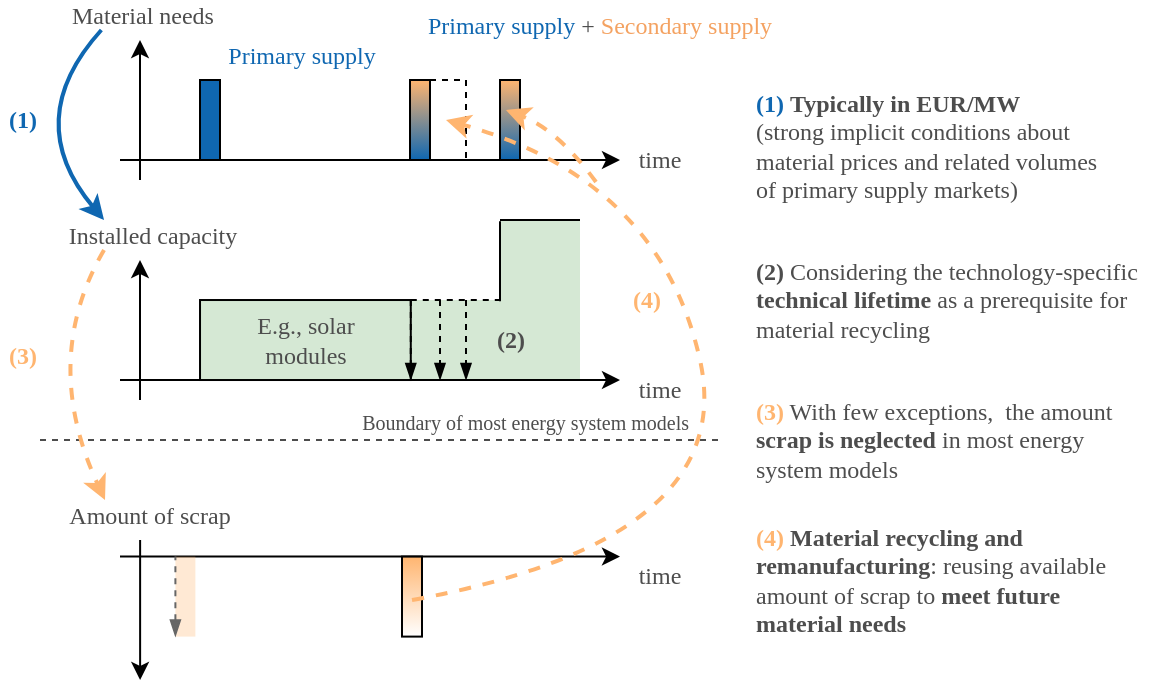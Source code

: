 <mxfile version="24.7.7">
  <diagram name="Seite-1" id="o9fkLvlloM0rShOAF0X_">
    <mxGraphModel dx="1193" dy="391" grid="1" gridSize="10" guides="1" tooltips="1" connect="1" arrows="1" fold="1" page="1" pageScale="1" pageWidth="827" pageHeight="1169" math="0" shadow="0">
      <root>
        <mxCell id="0" />
        <mxCell id="1" parent="0" />
        <mxCell id="iu8fWCgmAVUOtX-tMm2f-44" value="" style="rounded=0;whiteSpace=wrap;html=1;rotation=-90;gradientColor=#0F67B1;gradientDirection=west;fillColor=#FFB570;" parent="1" vertex="1">
          <mxGeometry x="325" y="75" width="40" height="10" as="geometry" />
        </mxCell>
        <mxCell id="iu8fWCgmAVUOtX-tMm2f-43" value="" style="rounded=0;whiteSpace=wrap;html=1;rotation=-90;fillColor=#D5E8D4;strokeColor=none;" parent="1" vertex="1">
          <mxGeometry x="310" y="150.01" width="40" height="80" as="geometry" />
        </mxCell>
        <mxCell id="iu8fWCgmAVUOtX-tMm2f-42" value="" style="rounded=0;whiteSpace=wrap;html=1;rotation=-180;fillColor=#D5E8D4;strokeColor=none;" parent="1" vertex="1">
          <mxGeometry x="340" y="130" width="40" height="80" as="geometry" />
        </mxCell>
        <mxCell id="iu8fWCgmAVUOtX-tMm2f-1" value="" style="endArrow=classic;html=1;rounded=0;endFill=1;" parent="1" edge="1">
          <mxGeometry width="50" height="50" relative="1" as="geometry">
            <mxPoint x="160" y="110" as="sourcePoint" />
            <mxPoint x="160" y="40" as="targetPoint" />
          </mxGeometry>
        </mxCell>
        <mxCell id="iu8fWCgmAVUOtX-tMm2f-2" value="" style="endArrow=classic;html=1;rounded=0;" parent="1" edge="1">
          <mxGeometry width="50" height="50" relative="1" as="geometry">
            <mxPoint x="150" y="100" as="sourcePoint" />
            <mxPoint x="400" y="100" as="targetPoint" />
          </mxGeometry>
        </mxCell>
        <mxCell id="iu8fWCgmAVUOtX-tMm2f-3" value="" style="endArrow=classic;html=1;rounded=0;endFill=1;" parent="1" edge="1">
          <mxGeometry width="50" height="50" relative="1" as="geometry">
            <mxPoint x="160" y="220" as="sourcePoint" />
            <mxPoint x="160" y="150" as="targetPoint" />
          </mxGeometry>
        </mxCell>
        <mxCell id="iu8fWCgmAVUOtX-tMm2f-4" value="" style="endArrow=classic;html=1;rounded=0;" parent="1" edge="1">
          <mxGeometry width="50" height="50" relative="1" as="geometry">
            <mxPoint x="150" y="210" as="sourcePoint" />
            <mxPoint x="400" y="210" as="targetPoint" />
          </mxGeometry>
        </mxCell>
        <mxCell id="iu8fWCgmAVUOtX-tMm2f-5" value="" style="endArrow=classic;html=1;rounded=0;" parent="1" edge="1">
          <mxGeometry width="50" height="50" relative="1" as="geometry">
            <mxPoint x="160.06" y="290" as="sourcePoint" />
            <mxPoint x="160.06" y="360" as="targetPoint" />
          </mxGeometry>
        </mxCell>
        <mxCell id="iu8fWCgmAVUOtX-tMm2f-6" value="" style="endArrow=classic;html=1;rounded=0;" parent="1" edge="1">
          <mxGeometry width="50" height="50" relative="1" as="geometry">
            <mxPoint x="150" y="298.3" as="sourcePoint" />
            <mxPoint x="400" y="298.3" as="targetPoint" />
          </mxGeometry>
        </mxCell>
        <mxCell id="iu8fWCgmAVUOtX-tMm2f-7" value="&lt;font color=&quot;#4d4d4d&quot; face=&quot;Georgia&quot;&gt;time&lt;/font&gt;" style="text;html=1;align=center;verticalAlign=middle;whiteSpace=wrap;rounded=0;" parent="1" vertex="1">
          <mxGeometry x="400" y="85" width="40" height="30" as="geometry" />
        </mxCell>
        <mxCell id="iu8fWCgmAVUOtX-tMm2f-10" value="&lt;font style=&quot;font-size: 12px;&quot; color=&quot;#4d4d4d&quot;&gt;&lt;font style=&quot;font-size: 12px;&quot; face=&quot;Georgia&quot;&gt;Material&amp;nbsp;&lt;/font&gt;&lt;span style=&quot;background-color: initial; font-family: Georgia;&quot;&gt;needs&lt;/span&gt;&lt;/font&gt;" style="text;html=1;align=center;verticalAlign=middle;whiteSpace=wrap;rounded=0;rotation=0;" parent="1" vertex="1">
          <mxGeometry x="120" y="20" width="82.7" height="15" as="geometry" />
        </mxCell>
        <mxCell id="iu8fWCgmAVUOtX-tMm2f-11" value="" style="rounded=0;whiteSpace=wrap;html=1;rotation=-90;gradientColor=none;gradientDirection=radial;fillColor=#0F67B1;" parent="1" vertex="1">
          <mxGeometry x="175" y="75" width="40" height="10" as="geometry" />
        </mxCell>
        <mxCell id="iu8fWCgmAVUOtX-tMm2f-12" value="" style="rounded=0;whiteSpace=wrap;html=1;rotation=-90;fillColor=#D5E8D4;" parent="1" vertex="1">
          <mxGeometry x="222.7" y="137.32" width="40" height="105.38" as="geometry" />
        </mxCell>
        <mxCell id="iu8fWCgmAVUOtX-tMm2f-13" value="" style="endArrow=none;html=1;rounded=0;exitX=1;exitY=1;exitDx=0;exitDy=0;dashed=1;" parent="1" source="iu8fWCgmAVUOtX-tMm2f-12" edge="1">
          <mxGeometry width="50" height="50" relative="1" as="geometry">
            <mxPoint x="400" y="210" as="sourcePoint" />
            <mxPoint x="340" y="170" as="targetPoint" />
          </mxGeometry>
        </mxCell>
        <mxCell id="iu8fWCgmAVUOtX-tMm2f-14" value="" style="endArrow=blockThin;html=1;rounded=0;dashed=1;endFill=1;" parent="1" edge="1">
          <mxGeometry width="50" height="50" relative="1" as="geometry">
            <mxPoint x="323" y="170" as="sourcePoint" />
            <mxPoint x="323" y="210" as="targetPoint" />
          </mxGeometry>
        </mxCell>
        <mxCell id="iu8fWCgmAVUOtX-tMm2f-17" value="" style="endArrow=blockThin;html=1;rounded=0;dashed=1;endFill=1;" parent="1" edge="1">
          <mxGeometry width="50" height="50" relative="1" as="geometry">
            <mxPoint x="310" y="170.01" as="sourcePoint" />
            <mxPoint x="310" y="210.01" as="targetPoint" />
          </mxGeometry>
        </mxCell>
        <mxCell id="iu8fWCgmAVUOtX-tMm2f-18" value="" style="endArrow=blockThin;html=1;rounded=0;dashed=1;exitX=1;exitY=1;exitDx=0;exitDy=0;entryX=0;entryY=1;entryDx=0;entryDy=0;endFill=1;" parent="1" source="iu8fWCgmAVUOtX-tMm2f-12" target="iu8fWCgmAVUOtX-tMm2f-12" edge="1">
          <mxGeometry width="50" height="50" relative="1" as="geometry">
            <mxPoint x="295" y="170.01" as="sourcePoint" />
            <mxPoint x="295" y="210.01" as="targetPoint" />
          </mxGeometry>
        </mxCell>
        <mxCell id="iu8fWCgmAVUOtX-tMm2f-19" value="" style="rounded=0;whiteSpace=wrap;html=1;rotation=-90;fillColor=#FFFFFF;gradientColor=#FFB570;gradientDirection=east;" parent="1" vertex="1">
          <mxGeometry x="276" y="313.3" width="40" height="10" as="geometry" />
        </mxCell>
        <mxCell id="iu8fWCgmAVUOtX-tMm2f-20" value="" style="rounded=0;whiteSpace=wrap;html=1;rotation=-90;fillColor=#FFB570;dashed=1;opacity=30;strokeColor=none;" parent="1" vertex="1">
          <mxGeometry x="162.7" y="313.3" width="40" height="10" as="geometry" />
        </mxCell>
        <mxCell id="iu8fWCgmAVUOtX-tMm2f-23" value="" style="endArrow=none;html=1;rounded=0;" parent="1" edge="1">
          <mxGeometry width="50" height="50" relative="1" as="geometry">
            <mxPoint x="340" y="170.64" as="sourcePoint" />
            <mxPoint x="340" y="130.64" as="targetPoint" />
          </mxGeometry>
        </mxCell>
        <mxCell id="iu8fWCgmAVUOtX-tMm2f-25" value="" style="rounded=0;whiteSpace=wrap;html=1;rotation=-90;gradientColor=#0F67B1;gradientDirection=west;fillColor=#FFB570;" parent="1" vertex="1">
          <mxGeometry x="280" y="75" width="40" height="10" as="geometry" />
        </mxCell>
        <mxCell id="iu8fWCgmAVUOtX-tMm2f-27" value="" style="endArrow=none;html=1;rounded=0;exitX=1;exitY=1;exitDx=0;exitDy=0;dashed=1;" parent="1" edge="1">
          <mxGeometry width="50" height="50" relative="1" as="geometry">
            <mxPoint x="305" y="60" as="sourcePoint" />
            <mxPoint x="320" y="60" as="targetPoint" />
          </mxGeometry>
        </mxCell>
        <mxCell id="iu8fWCgmAVUOtX-tMm2f-28" value="" style="endArrow=none;html=1;rounded=0;dashed=1;" parent="1" edge="1">
          <mxGeometry width="50" height="50" relative="1" as="geometry">
            <mxPoint x="323" y="60" as="sourcePoint" />
            <mxPoint x="323" y="100" as="targetPoint" />
            <Array as="points">
              <mxPoint x="323" y="80" />
            </Array>
          </mxGeometry>
        </mxCell>
        <mxCell id="iu8fWCgmAVUOtX-tMm2f-29" value="" style="endArrow=none;html=1;rounded=0;exitX=0;exitY=1;exitDx=0;exitDy=0;entryX=1;entryY=1;entryDx=0;entryDy=0;dashed=1;strokeColor=#666666;jumpSize=0;strokeWidth=1;endFill=0;startArrow=blockThin;startFill=1;" parent="1" edge="1">
          <mxGeometry width="50" height="50" relative="1" as="geometry">
            <mxPoint x="177.7" y="338.3" as="sourcePoint" />
            <mxPoint x="177.7" y="298.3" as="targetPoint" />
          </mxGeometry>
        </mxCell>
        <mxCell id="iu8fWCgmAVUOtX-tMm2f-30" value="&lt;font style=&quot;font-size: 12px;&quot; color=&quot;#4d4d4d&quot; face=&quot;Georgia&quot;&gt;Installed capacity&lt;/font&gt;" style="text;html=1;align=center;verticalAlign=middle;whiteSpace=wrap;rounded=0;rotation=0;" parent="1" vertex="1">
          <mxGeometry x="117.7" y="130" width="97.3" height="15" as="geometry" />
        </mxCell>
        <mxCell id="iu8fWCgmAVUOtX-tMm2f-31" value="&lt;font style=&quot;font-size: 12px;&quot; color=&quot;#4d4d4d&quot; face=&quot;Georgia&quot;&gt;Amount of scrap&lt;/font&gt;" style="text;html=1;align=center;verticalAlign=middle;whiteSpace=wrap;rounded=0;rotation=0;" parent="1" vertex="1">
          <mxGeometry x="120" y="270" width="90" height="15" as="geometry" />
        </mxCell>
        <mxCell id="iu8fWCgmAVUOtX-tMm2f-32" value="&lt;font color=&quot;#4d4d4d&quot; style=&quot;font-size: 12px;&quot; face=&quot;Georgia&quot;&gt;E.g., solar modules&lt;/font&gt;" style="text;html=1;align=center;verticalAlign=middle;whiteSpace=wrap;rounded=0;" parent="1" vertex="1">
          <mxGeometry x="200" y="175" width="86" height="30" as="geometry" />
        </mxCell>
        <mxCell id="iu8fWCgmAVUOtX-tMm2f-35" value="" style="curved=1;endArrow=classic;html=1;rounded=0;entryX=0.25;entryY=0;entryDx=0;entryDy=0;exitX=0.25;exitY=1;exitDx=0;exitDy=0;strokeColor=#0F67B1;strokeWidth=2;fontColor=#4158A6;" parent="1" source="iu8fWCgmAVUOtX-tMm2f-10" target="iu8fWCgmAVUOtX-tMm2f-30" edge="1">
          <mxGeometry width="50" height="50" relative="1" as="geometry">
            <mxPoint x="140" y="40" as="sourcePoint" />
            <mxPoint x="120" y="115" as="targetPoint" />
            <Array as="points">
              <mxPoint x="100" y="80" />
            </Array>
          </mxGeometry>
        </mxCell>
        <mxCell id="iu8fWCgmAVUOtX-tMm2f-38" value="" style="endArrow=none;html=1;rounded=0;dashed=1;strokeColor=#4D4D4D;" parent="1" edge="1">
          <mxGeometry width="50" height="50" relative="1" as="geometry">
            <mxPoint x="110" y="240" as="sourcePoint" />
            <mxPoint x="450" y="240" as="targetPoint" />
          </mxGeometry>
        </mxCell>
        <mxCell id="iu8fWCgmAVUOtX-tMm2f-41" value="" style="endArrow=none;html=1;rounded=0;" parent="1" edge="1">
          <mxGeometry width="50" height="50" relative="1" as="geometry">
            <mxPoint x="380" y="130" as="sourcePoint" />
            <mxPoint x="340" y="130" as="targetPoint" />
          </mxGeometry>
        </mxCell>
        <mxCell id="iu8fWCgmAVUOtX-tMm2f-45" value="" style="curved=1;endArrow=classic;html=1;rounded=0;strokeColor=#FFB570;dashed=1;strokeWidth=2;entryX=0.5;entryY=0;entryDx=0;entryDy=0;" parent="1" edge="1">
          <mxGeometry width="50" height="50" relative="1" as="geometry">
            <mxPoint x="388" y="111" as="sourcePoint" />
            <mxPoint x="343" y="75" as="targetPoint" />
            <Array as="points">
              <mxPoint x="369" y="85" />
            </Array>
          </mxGeometry>
        </mxCell>
        <mxCell id="iu8fWCgmAVUOtX-tMm2f-46" value="&lt;font style=&quot;font-size: 12px;&quot; face=&quot;Georgia&quot;&gt;&lt;b&gt;&lt;font color=&quot;#0f67b1&quot; style=&quot;font-size: 12px;&quot;&gt;(1)&lt;/font&gt;&lt;/b&gt; &lt;font style=&quot;font-size: 12px;&quot; color=&quot;#4d4d4d&quot;&gt;&lt;b&gt;Typically in EUR/MW&lt;/b&gt; (strong&amp;nbsp;implicit conditions about material prices and related volumes of primary supply markets)&lt;/font&gt;&lt;/font&gt;" style="text;html=1;align=left;verticalAlign=middle;whiteSpace=wrap;rounded=0;rotation=0;" parent="1" vertex="1">
          <mxGeometry x="466" y="62.51" width="180" height="60" as="geometry" />
        </mxCell>
        <mxCell id="iu8fWCgmAVUOtX-tMm2f-47" value="&lt;font color=&quot;#0f67b1&quot; style=&quot;font-size: 12px;&quot; face=&quot;Georgia&quot;&gt;&lt;b style=&quot;&quot;&gt;(1)&lt;/b&gt;&lt;/font&gt;" style="text;html=1;align=center;verticalAlign=middle;whiteSpace=wrap;rounded=0;rotation=0;" parent="1" vertex="1">
          <mxGeometry x="90" y="72.5" width="22.7" height="15" as="geometry" />
        </mxCell>
        <mxCell id="iu8fWCgmAVUOtX-tMm2f-50" value="&lt;font style=&quot;font-size: 12px;&quot; face=&quot;Georgia&quot;&gt;&lt;b&gt;&lt;font style=&quot;font-size: 12px;&quot; color=&quot;#ffb570&quot;&gt;(3)&lt;/font&gt;&lt;/b&gt; &lt;font style=&quot;font-size: 12px;&quot; color=&quot;#4d4d4d&quot;&gt;With few exceptions,&amp;nbsp; the amount &lt;b&gt;scrap is neglected&lt;/b&gt; in most energy system models&amp;nbsp;&lt;/font&gt;&lt;/font&gt;" style="text;html=1;align=left;verticalAlign=middle;whiteSpace=wrap;rounded=0;rotation=0;" parent="1" vertex="1">
          <mxGeometry x="466" y="232.51" width="190" height="15" as="geometry" />
        </mxCell>
        <mxCell id="iu8fWCgmAVUOtX-tMm2f-51" value="&lt;font color=&quot;#ffb570&quot; style=&quot;font-size: 12px;&quot; face=&quot;Georgia&quot;&gt;&lt;b style=&quot;&quot;&gt;(3)&lt;/b&gt;&lt;/font&gt;" style="text;html=1;align=center;verticalAlign=middle;whiteSpace=wrap;rounded=0;rotation=0;" parent="1" vertex="1">
          <mxGeometry x="90" y="190" width="22.7" height="15" as="geometry" />
        </mxCell>
        <mxCell id="iu8fWCgmAVUOtX-tMm2f-52" value="&lt;font color=&quot;#4d4d4d&quot; style=&quot;font-size: 12px;&quot; face=&quot;Georgia&quot;&gt;&lt;b style=&quot;&quot;&gt;(2)&lt;/b&gt;&lt;/font&gt;" style="text;html=1;align=center;verticalAlign=middle;whiteSpace=wrap;rounded=0;rotation=0;" parent="1" vertex="1">
          <mxGeometry x="333.65" y="182.51" width="22.7" height="15" as="geometry" />
        </mxCell>
        <mxCell id="iu8fWCgmAVUOtX-tMm2f-53" value="&lt;b style=&quot;font-family: Georgia;&quot;&gt;&lt;font style=&quot;font-size: 12px;&quot; color=&quot;#4d4d4d&quot;&gt;(2)&lt;/font&gt;&lt;/b&gt;&lt;font style=&quot;font-size: 12px;&quot; face=&quot;Georgia&quot;&gt;&lt;font style=&quot;font-size: 12px;&quot; color=&quot;#4d4d4d&quot;&gt; Considering the technology-specific &lt;b&gt;technical lifetime&lt;/b&gt; as a prerequisite for material recycling&lt;/font&gt;&lt;/font&gt;" style="text;html=1;align=left;verticalAlign=middle;whiteSpace=wrap;rounded=0;rotation=0;" parent="1" vertex="1">
          <mxGeometry x="466" y="162.52" width="204" height="15" as="geometry" />
        </mxCell>
        <mxCell id="iu8fWCgmAVUOtX-tMm2f-54" value="&lt;font color=&quot;#ffb570&quot; style=&quot;font-size: 12px;&quot; face=&quot;Georgia&quot;&gt;&lt;b style=&quot;&quot;&gt;(4)&lt;/b&gt;&lt;/font&gt;" style="text;html=1;align=center;verticalAlign=middle;whiteSpace=wrap;rounded=0;rotation=0;" parent="1" vertex="1">
          <mxGeometry x="402" y="162.5" width="22.7" height="15" as="geometry" />
        </mxCell>
        <mxCell id="iu8fWCgmAVUOtX-tMm2f-55" value="&lt;font style=&quot;font-size: 12px;&quot; face=&quot;Georgia&quot;&gt;&lt;b&gt;&lt;font style=&quot;font-size: 12px;&quot; color=&quot;#ffb570&quot;&gt;(4)&lt;/font&gt;&lt;/b&gt;&amp;nbsp;&lt;font style=&quot;font-size: 12px;&quot; color=&quot;#4d4d4d&quot;&gt;&lt;b&gt;Material recycling and remanufacturing&lt;/b&gt;: reusing available amount of scrap to &lt;b&gt;meet future material needs&lt;/b&gt;&lt;/font&gt;&lt;/font&gt;" style="text;html=1;align=left;verticalAlign=middle;whiteSpace=wrap;rounded=0;rotation=0;" parent="1" vertex="1">
          <mxGeometry x="466" y="302.51" width="200" height="15" as="geometry" />
        </mxCell>
        <mxCell id="GSxSy6XA0rOJKyPDjZ8n-1" value="&lt;font style=&quot;font-size: 10px;&quot; face=&quot;Georgia&quot;&gt;Boundary of most energy system models&amp;nbsp;&lt;/font&gt;" style="text;html=1;align=right;verticalAlign=middle;whiteSpace=wrap;rounded=0;fontColor=#4D4D4D;" parent="1" vertex="1">
          <mxGeometry x="200" y="223" width="239" height="16.6" as="geometry" />
        </mxCell>
        <mxCell id="iu8fWCgmAVUOtX-tMm2f-37" value="" style="curved=1;endArrow=classic;html=1;rounded=0;entryX=0.25;entryY=0;entryDx=0;entryDy=0;exitX=0.25;exitY=1;exitDx=0;exitDy=0;strokeColor=#FFB570;strokeWidth=2;dashed=1;" parent="1" source="iu8fWCgmAVUOtX-tMm2f-30" target="iu8fWCgmAVUOtX-tMm2f-31" edge="1">
          <mxGeometry width="50" height="50" relative="1" as="geometry">
            <mxPoint x="99" y="151.7" as="sourcePoint" />
            <mxPoint x="93" y="242.7" as="targetPoint" />
            <Array as="points">
              <mxPoint x="110" y="200" />
            </Array>
          </mxGeometry>
        </mxCell>
        <mxCell id="iu8fWCgmAVUOtX-tMm2f-39" value="" style="curved=1;endArrow=classic;html=1;rounded=0;strokeColor=#FFB570;dashed=1;strokeWidth=2;exitX=0.457;exitY=0.5;exitDx=0;exitDy=0;exitPerimeter=0;" parent="1" source="iu8fWCgmAVUOtX-tMm2f-19" edge="1">
          <mxGeometry width="50" height="50" relative="1" as="geometry">
            <mxPoint x="310" y="320" as="sourcePoint" />
            <mxPoint x="313" y="80" as="targetPoint" />
            <Array as="points">
              <mxPoint x="460" y="290" />
              <mxPoint x="420" y="110" />
            </Array>
          </mxGeometry>
        </mxCell>
        <mxCell id="GSxSy6XA0rOJKyPDjZ8n-2" value="&lt;font color=&quot;#4d4d4d&quot; face=&quot;Georgia&quot;&gt;time&lt;/font&gt;" style="text;html=1;align=center;verticalAlign=middle;whiteSpace=wrap;rounded=0;" parent="1" vertex="1">
          <mxGeometry x="400" y="200.01" width="40" height="30" as="geometry" />
        </mxCell>
        <mxCell id="GSxSy6XA0rOJKyPDjZ8n-3" value="&lt;font color=&quot;#4d4d4d&quot; face=&quot;Georgia&quot;&gt;time&lt;/font&gt;" style="text;html=1;align=center;verticalAlign=middle;whiteSpace=wrap;rounded=0;" parent="1" vertex="1">
          <mxGeometry x="400" y="293.3" width="40" height="30" as="geometry" />
        </mxCell>
        <mxCell id="myzLuhSDxMbqfSXh2lB4-1" value="&lt;font color=&quot;#0f67b1&quot; face=&quot;Georgia&quot; style=&quot;font-size: 12px;&quot;&gt;Primary supply&lt;/font&gt;" style="text;html=1;align=center;verticalAlign=middle;whiteSpace=wrap;rounded=0;rotation=0;fontSize=12;fontColor=#72849E;" parent="1" vertex="1">
          <mxGeometry x="196" y="40" width="90" height="15" as="geometry" />
        </mxCell>
        <mxCell id="myzLuhSDxMbqfSXh2lB4-2" value="&lt;font style=&quot;font-size: 12px;&quot;&gt;&lt;font color=&quot;#0f67b1&quot; style=&quot;font-size: 12px;&quot; face=&quot;Georgia&quot;&gt;Primary supply&lt;/font&gt;&lt;font color=&quot;#a9c4eb&quot; style=&quot;font-size: 12px;&quot; face=&quot;Georgia&quot;&gt; &lt;/font&gt;&lt;font color=&quot;#4d4d4d&quot; style=&quot;font-size: 12px;&quot; face=&quot;Georgia&quot;&gt;+&lt;/font&gt;&lt;font color=&quot;#a9c4eb&quot; style=&quot;font-size: 12px;&quot; face=&quot;Georgia&quot;&gt;&amp;nbsp;&lt;/font&gt;&lt;font color=&quot;#f4a261&quot;&gt;&lt;font style=&quot;font-size: 12px;&quot; face=&quot;Georgia&quot;&gt;Secondary&lt;/font&gt;&lt;font style=&quot;font-size: 12px;&quot; face=&quot;Georgia&quot;&gt; &lt;/font&gt;&lt;font style=&quot;font-size: 12px;&quot; face=&quot;Georgia&quot;&gt;supply&lt;/font&gt;&lt;/font&gt;&lt;/font&gt;" style="text;html=1;align=center;verticalAlign=middle;whiteSpace=wrap;rounded=0;rotation=0;fontSize=12;" parent="1" vertex="1">
          <mxGeometry x="286" y="25" width="208" height="15" as="geometry" />
        </mxCell>
      </root>
    </mxGraphModel>
  </diagram>
</mxfile>
